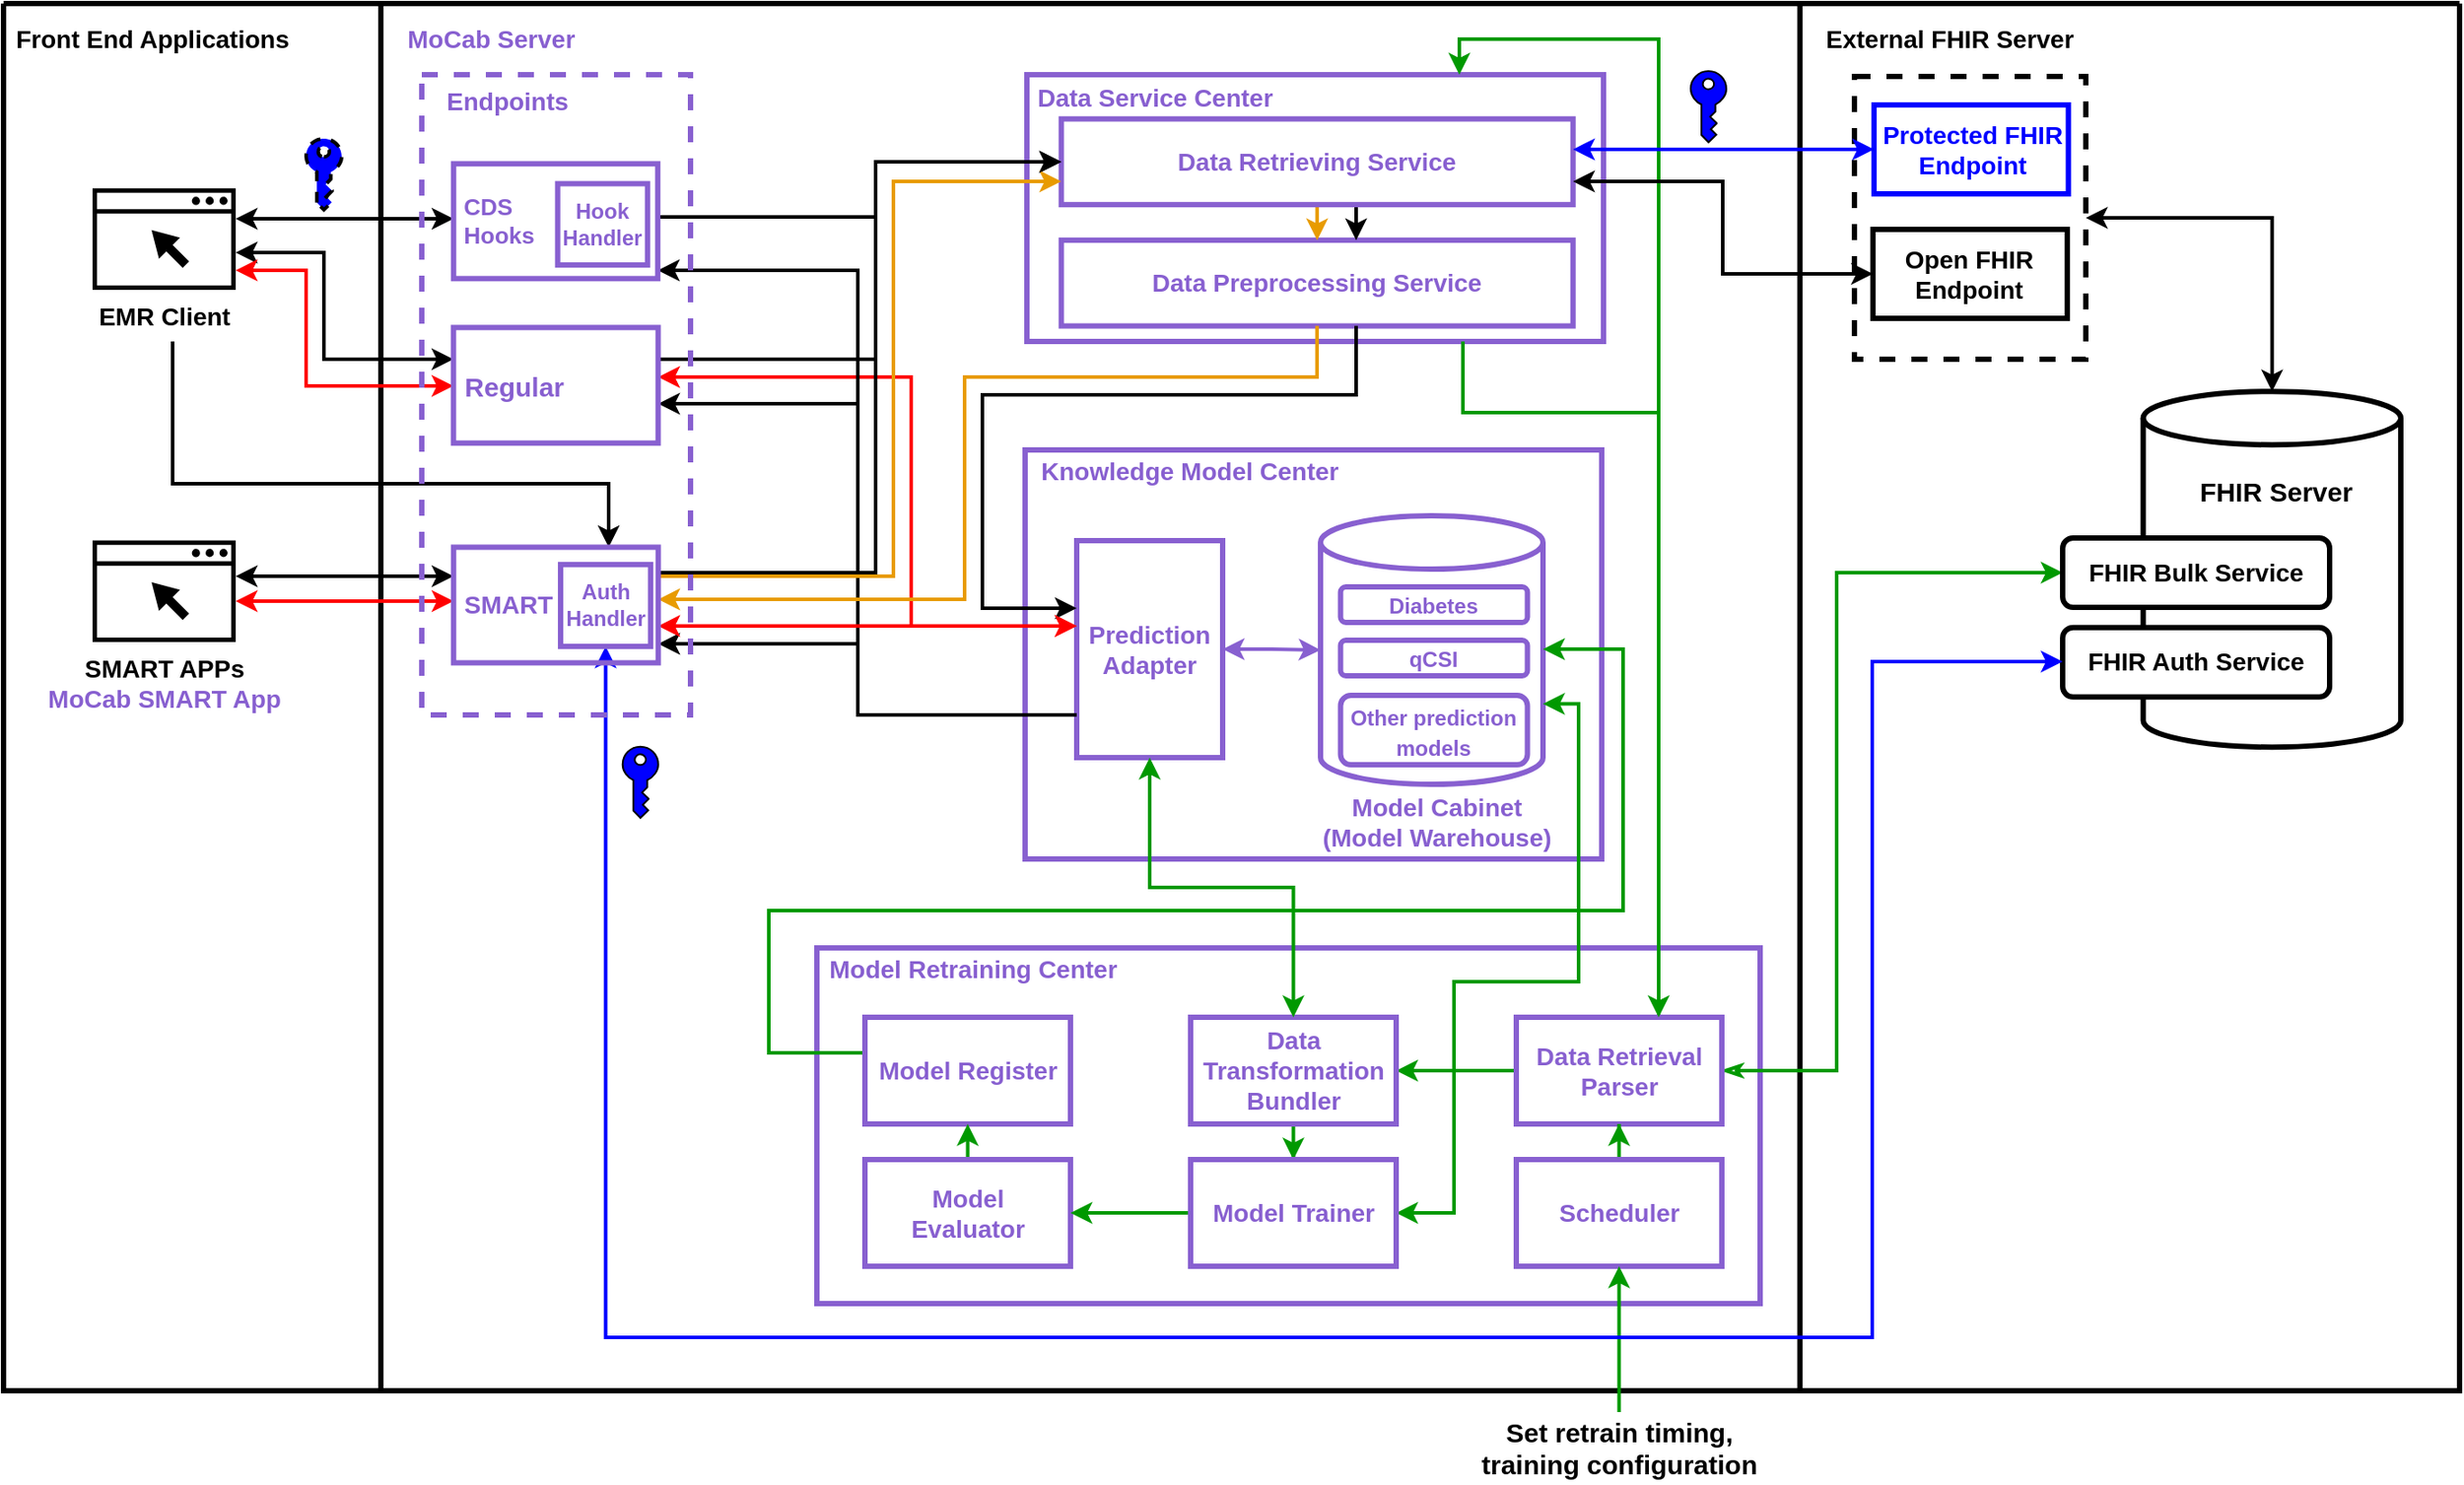 <mxfile version="21.3.8" type="device">
  <diagram id="2f404044-711c-603c-8f00-f6bb4c023d3c" name="Page-1">
    <mxGraphModel dx="2033" dy="1162" grid="1" gridSize="10" guides="1" tooltips="1" connect="1" arrows="1" fold="1" page="1" pageScale="1" pageWidth="1169" pageHeight="827" background="none" math="0" shadow="0">
      <root>
        <mxCell id="0" />
        <mxCell id="1" parent="0" />
        <mxCell id="21" value="z" style="swimlane;shadow=0;strokeColor=#000000;fillColor=#ffffff;fontColor=none;align=right;startSize=0;collapsible=0;noLabel=1;strokeWidth=3;" parent="1" vertex="1">
          <mxGeometry x="-870" y="170" width="1380" height="780" as="geometry" />
        </mxCell>
        <mxCell id="47" value="" style="line;strokeWidth=3;direction=south;html=1;shadow=0;labelBackgroundColor=none;fillColor=none;gradientColor=none;fontSize=12;fontColor=#4277BB;align=right;strokeColor=#000000;" parent="21" vertex="1">
          <mxGeometry x="1004.36" width="10" height="780" as="geometry" />
        </mxCell>
        <mxCell id="43" value="" style="line;strokeWidth=3;direction=south;html=1;shadow=0;labelBackgroundColor=none;fillColor=none;gradientColor=none;fontSize=12;fontColor=#4277BB;align=right;strokeColor=#000000;" parent="21" vertex="1">
          <mxGeometry x="207" width="10" height="780" as="geometry" />
        </mxCell>
        <mxCell id="22" value="&lt;font color=&quot;#000000&quot;&gt;Front End Applications&lt;/font&gt;" style="text;html=1;align=left;verticalAlign=middle;fontColor=#4277BB;shadow=0;dashed=0;strokeColor=none;fillColor=none;labelBackgroundColor=none;fontStyle=1;fontSize=14;spacingLeft=5;" parent="21" vertex="1">
          <mxGeometry y="10" width="180" height="20" as="geometry" />
        </mxCell>
        <mxCell id="48" value="&lt;font color=&quot;#8860d0&quot;&gt;MoCab Server&lt;/font&gt;" style="text;html=1;align=left;verticalAlign=middle;fontColor=#4277BB;shadow=0;dashed=0;strokeColor=none;fillColor=none;labelBackgroundColor=none;fontStyle=1;fontSize=14;spacingLeft=5;" parent="21" vertex="1">
          <mxGeometry x="220" y="10" width="150" height="20" as="geometry" />
        </mxCell>
        <mxCell id="XKVZl34SWuccuq--4w8E-62" value="&lt;font color=&quot;#000000&quot;&gt;External FHIR Server&lt;/font&gt;" style="text;html=1;align=left;verticalAlign=middle;fontColor=#4277BB;shadow=0;dashed=0;strokeColor=none;fillColor=none;labelBackgroundColor=none;fontStyle=1;fontSize=14;spacingLeft=5;" parent="21" vertex="1">
          <mxGeometry x="1017.36" y="10" width="150" height="20" as="geometry" />
        </mxCell>
        <mxCell id="hQCJ3XEMx7iAnxMMSpY4-54" value="&lt;font style=&quot;font-size: 14px;&quot;&gt;&lt;b style=&quot;&quot;&gt;EMR Client&lt;/b&gt;&lt;/font&gt;" style="sketch=0;pointerEvents=1;shadow=0;dashed=0;html=1;strokeColor=none;fillColor=#000000;aspect=fixed;labelPosition=center;verticalLabelPosition=bottom;verticalAlign=top;align=center;outlineConnect=0;shape=mxgraph.vvd.web_browser;" parent="21" vertex="1">
          <mxGeometry x="50" y="103.9" width="80.42" height="57.1" as="geometry" />
        </mxCell>
        <mxCell id="hQCJ3XEMx7iAnxMMSpY4-67" value="&lt;font style=&quot;font-size: 14px;&quot;&gt;&lt;b style=&quot;&quot;&gt;SMART APPs&lt;br&gt;&lt;font color=&quot;#8860d0&quot;&gt;MoCab SMART App&lt;/font&gt;&lt;br&gt;&lt;/b&gt;&lt;/font&gt;" style="sketch=0;pointerEvents=1;shadow=0;dashed=0;html=1;strokeColor=none;fillColor=#000000;aspect=fixed;labelPosition=center;verticalLabelPosition=bottom;verticalAlign=top;align=center;outlineConnect=0;shape=mxgraph.vvd.web_browser;" parent="21" vertex="1">
          <mxGeometry x="50" y="301.9" width="80.42" height="57.1" as="geometry" />
        </mxCell>
        <mxCell id="hQCJ3XEMx7iAnxMMSpY4-80" value="" style="rounded=0;whiteSpace=wrap;html=1;fontColor=#FF9933;strokeColor=#8860D0;strokeWidth=3;fillColor=none;" parent="21" vertex="1">
          <mxGeometry x="574" y="251" width="324" height="230" as="geometry" />
        </mxCell>
        <mxCell id="hQCJ3XEMx7iAnxMMSpY4-83" value="" style="group" parent="21" vertex="1" connectable="0">
          <mxGeometry x="575" y="291" width="320" height="190" as="geometry" />
        </mxCell>
        <mxCell id="hQCJ3XEMx7iAnxMMSpY4-146" style="edgeStyle=orthogonalEdgeStyle;rounded=0;orthogonalLoop=1;jettySize=auto;html=1;entryX=0;entryY=0.5;entryDx=0;entryDy=0;entryPerimeter=0;fontSize=13;fontColor=#000000;startArrow=classic;startFill=1;strokeWidth=2;strokeColor=#8860D0;" parent="hQCJ3XEMx7iAnxMMSpY4-83" source="hQCJ3XEMx7iAnxMMSpY4-119" target="hQCJ3XEMx7iAnxMMSpY4-120" edge="1">
          <mxGeometry relative="1" as="geometry" />
        </mxCell>
        <mxCell id="hQCJ3XEMx7iAnxMMSpY4-119" value="&lt;b&gt;&lt;font color=&quot;#8860d0&quot;&gt;Prediction Adapter&lt;/font&gt;&lt;/b&gt;" style="rounded=0;whiteSpace=wrap;html=1;fontSize=14;fontColor=#FF9933;strokeColor=#8860D0;strokeWidth=3;fillColor=none;" parent="hQCJ3XEMx7iAnxMMSpY4-83" vertex="1">
          <mxGeometry x="28" y="11" width="82" height="122" as="geometry" />
        </mxCell>
        <mxCell id="hQCJ3XEMx7iAnxMMSpY4-132" value="&lt;b&gt;&lt;font style=&quot;font-size: 14px;&quot;&gt;&lt;font color=&quot;#8860d0&quot;&gt;Model Cabinet&lt;br&gt;(Model Warehouse)&lt;/font&gt;&lt;br&gt;&lt;/font&gt;&lt;/b&gt;" style="text;html=1;strokeColor=none;fillColor=none;align=center;verticalAlign=middle;whiteSpace=wrap;rounded=0;fontSize=11;fontColor=#FF6666;" parent="hQCJ3XEMx7iAnxMMSpY4-83" vertex="1">
          <mxGeometry x="158" y="154" width="145" height="30" as="geometry" />
        </mxCell>
        <mxCell id="hQCJ3XEMx7iAnxMMSpY4-136" value="" style="group" parent="hQCJ3XEMx7iAnxMMSpY4-83" vertex="1" connectable="0">
          <mxGeometry x="165" y="-3" width="125" height="151" as="geometry" />
        </mxCell>
        <mxCell id="hQCJ3XEMx7iAnxMMSpY4-120" value="" style="shape=cylinder3;whiteSpace=wrap;html=1;boundedLbl=1;backgroundOutline=1;size=15;fontColor=#FF9933;strokeColor=#8860D0;strokeWidth=3;fillColor=none;" parent="hQCJ3XEMx7iAnxMMSpY4-136" vertex="1">
          <mxGeometry width="125" height="151" as="geometry" />
        </mxCell>
        <mxCell id="hQCJ3XEMx7iAnxMMSpY4-128" value="&lt;b&gt;&lt;font color=&quot;#8860d0&quot; style=&quot;font-size: 12px;&quot;&gt;Diabetes&lt;/font&gt;&lt;/b&gt;" style="rounded=1;whiteSpace=wrap;html=1;fontSize=14;fontColor=#FF9933;strokeColor=#8860D0;strokeWidth=3;fillColor=none;" parent="hQCJ3XEMx7iAnxMMSpY4-136" vertex="1">
          <mxGeometry x="11.25" y="40" width="105" height="20" as="geometry" />
        </mxCell>
        <mxCell id="hQCJ3XEMx7iAnxMMSpY4-129" value="&lt;b&gt;&lt;font color=&quot;#8860d0&quot; style=&quot;font-size: 12px;&quot;&gt;qCSI&lt;/font&gt;&lt;/b&gt;" style="rounded=1;whiteSpace=wrap;html=1;fontSize=14;fontColor=#FF9933;strokeColor=#8860D0;strokeWidth=3;fillColor=none;" parent="hQCJ3XEMx7iAnxMMSpY4-136" vertex="1">
          <mxGeometry x="11.25" y="70" width="105" height="20" as="geometry" />
        </mxCell>
        <mxCell id="hQCJ3XEMx7iAnxMMSpY4-130" value="&lt;font color=&quot;#8860d0&quot; style=&quot;font-size: 12px;&quot;&gt;&lt;b style=&quot;&quot;&gt;Other prediction&lt;br&gt;models&lt;/b&gt;&lt;/font&gt;" style="rounded=1;whiteSpace=wrap;html=1;fontSize=14;fontColor=#FF9933;strokeColor=#8860D0;strokeWidth=3;fillColor=none;" parent="hQCJ3XEMx7iAnxMMSpY4-136" vertex="1">
          <mxGeometry x="11.25" y="101" width="105" height="39" as="geometry" />
        </mxCell>
        <mxCell id="hQCJ3XEMx7iAnxMMSpY4-81" value="&lt;font color=&quot;#8860d0&quot;&gt;Knowledge Model Center&lt;/font&gt;" style="text;html=1;align=left;verticalAlign=middle;fontColor=#4277BB;shadow=0;dashed=0;strokeColor=none;fillColor=none;labelBackgroundColor=none;fontStyle=1;fontSize=14;spacingLeft=5;" parent="21" vertex="1">
          <mxGeometry x="576" y="253" width="185" height="20" as="geometry" />
        </mxCell>
        <mxCell id="hQCJ3XEMx7iAnxMMSpY4-84" value="" style="group;strokeColor=none;fillColor=none;" parent="21" vertex="1" connectable="0">
          <mxGeometry x="574" y="40" width="325" height="150" as="geometry" />
        </mxCell>
        <mxCell id="hQCJ3XEMx7iAnxMMSpY4-76" value="" style="rounded=0;whiteSpace=wrap;html=1;fontColor=#FF9933;strokeColor=#8860D0;strokeWidth=3;fillColor=none;" parent="hQCJ3XEMx7iAnxMMSpY4-84" vertex="1">
          <mxGeometry x="1.012" width="324" height="150" as="geometry" />
        </mxCell>
        <mxCell id="hQCJ3XEMx7iAnxMMSpY4-77" value="&lt;font color=&quot;#8860d0&quot;&gt;Data Service Center&lt;/font&gt;" style="text;html=1;align=left;verticalAlign=middle;fontColor=#4277BB;shadow=0;dashed=0;strokeColor=none;fillColor=none;labelBackgroundColor=none;fontStyle=1;fontSize=14;spacingLeft=5;" parent="hQCJ3XEMx7iAnxMMSpY4-84" vertex="1">
          <mxGeometry y="2.143" width="121.495" height="21.429" as="geometry" />
        </mxCell>
        <mxCell id="hQCJ3XEMx7iAnxMMSpY4-86" value="&lt;b&gt;&lt;font color=&quot;#8860d0&quot;&gt;Data Preprocessing Service&lt;/font&gt;&lt;/b&gt;" style="rounded=0;whiteSpace=wrap;html=1;fontSize=14;fontColor=#FF9933;strokeColor=#8860D0;strokeWidth=3;fillColor=none;" parent="hQCJ3XEMx7iAnxMMSpY4-84" vertex="1">
          <mxGeometry x="20.324" y="93.071" width="287.539" height="48.214" as="geometry" />
        </mxCell>
        <mxCell id="hQCJ3XEMx7iAnxMMSpY4-144" style="edgeStyle=orthogonalEdgeStyle;rounded=0;orthogonalLoop=1;jettySize=auto;html=1;exitX=0.5;exitY=1;exitDx=0;exitDy=0;entryX=0.5;entryY=0;entryDx=0;entryDy=0;fontSize=13;fontColor=#000000;startArrow=none;startFill=0;strokeWidth=2;strokeColor=#E89B00;" parent="hQCJ3XEMx7iAnxMMSpY4-84" source="hQCJ3XEMx7iAnxMMSpY4-118" target="hQCJ3XEMx7iAnxMMSpY4-86" edge="1">
          <mxGeometry relative="1" as="geometry" />
        </mxCell>
        <mxCell id="W-3xFo2ouSSGhJE2ZV1L-51" style="edgeStyle=orthogonalEdgeStyle;rounded=0;orthogonalLoop=1;jettySize=auto;html=1;strokeColor=#000000;strokeWidth=2;" parent="hQCJ3XEMx7iAnxMMSpY4-84" source="hQCJ3XEMx7iAnxMMSpY4-118" target="hQCJ3XEMx7iAnxMMSpY4-86" edge="1">
          <mxGeometry relative="1" as="geometry">
            <Array as="points">
              <mxPoint x="186" y="90" />
              <mxPoint x="186" y="90" />
            </Array>
          </mxGeometry>
        </mxCell>
        <mxCell id="hQCJ3XEMx7iAnxMMSpY4-118" value="&lt;b&gt;&lt;font color=&quot;#8860d0&quot;&gt;Data Retrieving Service&lt;/font&gt;&lt;/b&gt;" style="rounded=0;whiteSpace=wrap;html=1;fontSize=14;fontColor=#FF9933;strokeColor=#8860D0;strokeWidth=3;fillColor=none;" parent="hQCJ3XEMx7iAnxMMSpY4-84" vertex="1">
          <mxGeometry x="20.324" y="24.857" width="287.539" height="48.214" as="geometry" />
        </mxCell>
        <mxCell id="zr4wXBdVAj4lqgL986UL-62" value="" style="rounded=0;whiteSpace=wrap;html=1;fontColor=#FF9933;strokeColor=#8860D0;strokeWidth=3;fillColor=none;" parent="21" vertex="1">
          <mxGeometry x="457" y="531" width="530" height="200" as="geometry" />
        </mxCell>
        <mxCell id="zr4wXBdVAj4lqgL986UL-63" value="&lt;font color=&quot;#8860d0&quot;&gt;Model Retraining Center&lt;/font&gt;" style="text;html=1;align=left;verticalAlign=middle;fontColor=#4277BB;shadow=0;dashed=0;strokeColor=none;fillColor=none;labelBackgroundColor=none;fontStyle=1;fontSize=14;spacingLeft=5;" parent="21" vertex="1">
          <mxGeometry x="457" y="533" width="185" height="20" as="geometry" />
        </mxCell>
        <mxCell id="fV0WlTHLcjonHDC1Q3u_-116" style="edgeStyle=orthogonalEdgeStyle;rounded=0;orthogonalLoop=1;jettySize=auto;html=1;fontSize=14;fontColor=#828B78;strokeWidth=2;strokeColor=#009900;" parent="21" source="fV0WlTHLcjonHDC1Q3u_-103" target="hQCJ3XEMx7iAnxMMSpY4-120" edge="1">
          <mxGeometry relative="1" as="geometry">
            <Array as="points">
              <mxPoint x="430" y="590" />
              <mxPoint x="430" y="510" />
              <mxPoint x="910" y="510" />
              <mxPoint x="910" y="363" />
            </Array>
          </mxGeometry>
        </mxCell>
        <mxCell id="fV0WlTHLcjonHDC1Q3u_-103" value="&lt;font color=&quot;#8860d0&quot; size=&quot;1&quot; style=&quot;&quot;&gt;&lt;b style=&quot;font-size: 14px;&quot;&gt;Model Register&lt;/b&gt;&lt;/font&gt;" style="rounded=0;whiteSpace=wrap;html=1;fontColor=#FF9933;strokeColor=#8860D0;strokeWidth=3;fillColor=none;" parent="21" vertex="1">
          <mxGeometry x="484" y="570" width="115.5" height="60" as="geometry" />
        </mxCell>
        <mxCell id="fV0WlTHLcjonHDC1Q3u_-118" style="edgeStyle=orthogonalEdgeStyle;rounded=0;orthogonalLoop=1;jettySize=auto;html=1;entryX=0.5;entryY=1;entryDx=0;entryDy=0;strokeWidth=2;fontSize=14;fontColor=#828B78;strokeColor=#009900;" parent="21" source="fV0WlTHLcjonHDC1Q3u_-106" target="fV0WlTHLcjonHDC1Q3u_-103" edge="1">
          <mxGeometry relative="1" as="geometry" />
        </mxCell>
        <mxCell id="fV0WlTHLcjonHDC1Q3u_-106" value="&lt;font color=&quot;#8860d0&quot; style=&quot;font-size: 14px;&quot;&gt;&lt;b style=&quot;&quot;&gt;Model&lt;br&gt;Evaluator&lt;/b&gt;&lt;/font&gt;" style="rounded=0;whiteSpace=wrap;html=1;fontColor=#FF9933;strokeColor=#8860D0;strokeWidth=3;fillColor=none;" parent="21" vertex="1">
          <mxGeometry x="484" y="650" width="115.5" height="60" as="geometry" />
        </mxCell>
        <mxCell id="LXXd0IAt2zDEmI8S4VGx-78" style="edgeStyle=orthogonalEdgeStyle;rounded=0;orthogonalLoop=1;jettySize=auto;html=1;entryX=0;entryY=0.5;entryDx=0;entryDy=0;fontSize=15;fontColor=#5680E9;startArrow=classicThin;startFill=0;strokeColor=#009900;strokeWidth=2;" parent="21" source="fV0WlTHLcjonHDC1Q3u_-112" target="LXXd0IAt2zDEmI8S4VGx-74" edge="1">
          <mxGeometry relative="1" as="geometry">
            <Array as="points">
              <mxPoint x="1030" y="600" />
              <mxPoint x="1030" y="320" />
            </Array>
          </mxGeometry>
        </mxCell>
        <mxCell id="boG0osdHmCgSMwE2R7i3-56" style="edgeStyle=orthogonalEdgeStyle;rounded=0;orthogonalLoop=1;jettySize=auto;html=1;entryX=0.75;entryY=0;entryDx=0;entryDy=0;strokeWidth=2;strokeColor=#009900;" parent="21" source="fV0WlTHLcjonHDC1Q3u_-112" target="hQCJ3XEMx7iAnxMMSpY4-76" edge="1">
          <mxGeometry relative="1" as="geometry">
            <Array as="points">
              <mxPoint x="930" y="20" />
              <mxPoint x="818" y="20" />
            </Array>
          </mxGeometry>
        </mxCell>
        <mxCell id="avvE24VgXAOQL3Vedgw2-48" style="edgeStyle=orthogonalEdgeStyle;rounded=0;orthogonalLoop=1;jettySize=auto;html=1;entryX=1;entryY=0.5;entryDx=0;entryDy=0;strokeColor=#009900;strokeWidth=2;" parent="21" source="fV0WlTHLcjonHDC1Q3u_-112" target="fV0WlTHLcjonHDC1Q3u_-113" edge="1">
          <mxGeometry relative="1" as="geometry" />
        </mxCell>
        <mxCell id="fV0WlTHLcjonHDC1Q3u_-112" value="&lt;font size=&quot;1&quot; color=&quot;#8860d0&quot;&gt;&lt;b style=&quot;font-size: 14px;&quot;&gt;Data Retrieval Parser&lt;/b&gt;&lt;/font&gt;" style="rounded=0;whiteSpace=wrap;html=1;fontColor=#FF9933;strokeColor=#8860D0;strokeWidth=3;fillColor=none;" parent="21" vertex="1">
          <mxGeometry x="850" y="570" width="115.5" height="60" as="geometry" />
        </mxCell>
        <mxCell id="fV0WlTHLcjonHDC1Q3u_-120" style="edgeStyle=orthogonalEdgeStyle;rounded=0;orthogonalLoop=1;jettySize=auto;html=1;strokeWidth=2;fontSize=14;fontColor=#828B78;strokeColor=#009900;" parent="21" source="fV0WlTHLcjonHDC1Q3u_-113" target="fV0WlTHLcjonHDC1Q3u_-114" edge="1">
          <mxGeometry relative="1" as="geometry" />
        </mxCell>
        <mxCell id="fV0WlTHLcjonHDC1Q3u_-113" value="&lt;font color=&quot;#8860d0&quot;&gt;&lt;span style=&quot;font-size: 14px;&quot;&gt;&lt;b&gt;Data Transformation Bundler&lt;/b&gt;&lt;/span&gt;&lt;/font&gt;" style="rounded=0;whiteSpace=wrap;html=1;fontColor=#FF9933;strokeColor=#8860D0;strokeWidth=3;fillColor=none;" parent="21" vertex="1">
          <mxGeometry x="667" y="570" width="115.5" height="60" as="geometry" />
        </mxCell>
        <mxCell id="fV0WlTHLcjonHDC1Q3u_-119" style="edgeStyle=orthogonalEdgeStyle;rounded=0;orthogonalLoop=1;jettySize=auto;html=1;strokeWidth=2;fontSize=14;fontColor=#828B78;strokeColor=#009900;" parent="21" source="fV0WlTHLcjonHDC1Q3u_-114" target="fV0WlTHLcjonHDC1Q3u_-106" edge="1">
          <mxGeometry relative="1" as="geometry" />
        </mxCell>
        <mxCell id="boG0osdHmCgSMwE2R7i3-61" style="edgeStyle=orthogonalEdgeStyle;rounded=0;orthogonalLoop=1;jettySize=auto;html=1;exitX=1;exitY=0.5;exitDx=0;exitDy=0;entryX=1;entryY=0;entryDx=0;entryDy=105.75;entryPerimeter=0;strokeWidth=2;strokeColor=#009900;startArrow=classic;startFill=1;" parent="21" source="fV0WlTHLcjonHDC1Q3u_-114" target="hQCJ3XEMx7iAnxMMSpY4-120" edge="1">
          <mxGeometry relative="1" as="geometry">
            <Array as="points">
              <mxPoint x="815" y="680" />
              <mxPoint x="815" y="550" />
              <mxPoint x="885" y="550" />
              <mxPoint x="885" y="394" />
            </Array>
          </mxGeometry>
        </mxCell>
        <mxCell id="fV0WlTHLcjonHDC1Q3u_-114" value="&lt;font color=&quot;#8860d0&quot; size=&quot;1&quot; style=&quot;&quot;&gt;&lt;b style=&quot;font-size: 14px;&quot;&gt;Model Trainer&lt;/b&gt;&lt;/font&gt;" style="rounded=0;whiteSpace=wrap;html=1;fontColor=#FF9933;strokeColor=#8860D0;strokeWidth=3;fillColor=none;" parent="21" vertex="1">
          <mxGeometry x="667" y="650" width="115.5" height="60" as="geometry" />
        </mxCell>
        <mxCell id="fV0WlTHLcjonHDC1Q3u_-121" style="edgeStyle=orthogonalEdgeStyle;rounded=0;orthogonalLoop=1;jettySize=auto;html=1;strokeWidth=2;fontSize=14;fontColor=#828B78;strokeColor=#009900;" parent="21" source="fV0WlTHLcjonHDC1Q3u_-115" target="fV0WlTHLcjonHDC1Q3u_-112" edge="1">
          <mxGeometry relative="1" as="geometry" />
        </mxCell>
        <mxCell id="fV0WlTHLcjonHDC1Q3u_-115" value="&lt;font color=&quot;#8860d0&quot; size=&quot;1&quot; style=&quot;&quot;&gt;&lt;b style=&quot;font-size: 14px;&quot;&gt;Scheduler&lt;/b&gt;&lt;/font&gt;" style="rounded=0;whiteSpace=wrap;html=1;fontColor=#FF9933;strokeColor=#8860D0;strokeWidth=3;fillColor=none;" parent="21" vertex="1">
          <mxGeometry x="850" y="650" width="115.5" height="60" as="geometry" />
        </mxCell>
        <mxCell id="LXXd0IAt2zDEmI8S4VGx-56" value="" style="sketch=0;pointerEvents=1;shadow=0;dashed=0;html=1;strokeColor=default;labelPosition=center;verticalLabelPosition=bottom;verticalAlign=top;outlineConnect=0;align=center;shape=mxgraph.office.security.key_permissions;fillColor=#0000FF;fontSize=12;fontColor=#E89B00;" parent="21" vertex="1">
          <mxGeometry x="948" y="38" width="20" height="40" as="geometry" />
        </mxCell>
        <mxCell id="LXXd0IAt2zDEmI8S4VGx-73" value="" style="group" parent="21" vertex="1" connectable="0">
          <mxGeometry x="1040.001" y="220.11" width="220" height="203.786" as="geometry" />
        </mxCell>
        <mxCell id="W-3xFo2ouSSGhJE2ZV1L-71" value="" style="group" parent="LXXd0IAt2zDEmI8S4VGx-73" vertex="1" connectable="0">
          <mxGeometry x="117" y="-2" width="190" height="200" as="geometry" />
        </mxCell>
        <mxCell id="hQCJ3XEMx7iAnxMMSpY4-78" value="" style="shape=cylinder3;whiteSpace=wrap;html=1;boundedLbl=1;backgroundOutline=1;size=15;fontColor=#FF9933;strokeColor=default;strokeWidth=3;fillColor=none;" parent="W-3xFo2ouSSGhJE2ZV1L-71" vertex="1">
          <mxGeometry x="45.25" width="144.75" height="200" as="geometry" />
        </mxCell>
        <mxCell id="LXXd0IAt2zDEmI8S4VGx-74" value="&lt;b style=&quot;&quot;&gt;&lt;font color=&quot;#000000&quot;&gt;FHIR Bulk Service&lt;/font&gt;&lt;/b&gt;" style="rounded=1;whiteSpace=wrap;html=1;fontSize=14;fontColor=#E89B00;strokeColor=#000000;fillColor=#FFFFFF;strokeWidth=3;" parent="W-3xFo2ouSSGhJE2ZV1L-71" vertex="1">
          <mxGeometry y="82.39" width="150" height="39" as="geometry" />
        </mxCell>
        <mxCell id="LXXd0IAt2zDEmI8S4VGx-75" value="&lt;font color=&quot;#000000&quot; size=&quot;1&quot;&gt;&lt;b style=&quot;font-size: 15px;&quot;&gt;FHIR Server&lt;/b&gt;&lt;/font&gt;" style="text;html=1;strokeColor=none;fillColor=none;align=center;verticalAlign=middle;whiteSpace=wrap;rounded=0;fontSize=14;fontColor=#E89B00;" parent="W-3xFo2ouSSGhJE2ZV1L-71" vertex="1">
          <mxGeometry x="70" y="40" width="100" height="31.79" as="geometry" />
        </mxCell>
        <mxCell id="LXXd0IAt2zDEmI8S4VGx-76" value="&lt;b&gt;&lt;font color=&quot;#000000&quot;&gt;FHIR Auth Service&lt;/font&gt;&lt;/b&gt;" style="rounded=1;whiteSpace=wrap;html=1;fontSize=14;fontColor=#E89B00;strokeColor=default;fillColor=#FFFFFF;strokeWidth=3;" parent="W-3xFo2ouSSGhJE2ZV1L-71" vertex="1">
          <mxGeometry y="132.79" width="150" height="39" as="geometry" />
        </mxCell>
        <mxCell id="W-3xFo2ouSSGhJE2ZV1L-52" style="edgeStyle=orthogonalEdgeStyle;rounded=0;orthogonalLoop=1;jettySize=auto;html=1;strokeColor=#000000;strokeWidth=2;" parent="21" source="hQCJ3XEMx7iAnxMMSpY4-86" edge="1">
          <mxGeometry relative="1" as="geometry">
            <Array as="points">
              <mxPoint x="760" y="220" />
              <mxPoint x="550" y="220" />
              <mxPoint x="550" y="340" />
            </Array>
            <mxPoint x="603" y="340" as="targetPoint" />
          </mxGeometry>
        </mxCell>
        <mxCell id="W-3xFo2ouSSGhJE2ZV1L-92" style="edgeStyle=orthogonalEdgeStyle;rounded=0;orthogonalLoop=1;jettySize=auto;html=1;exitX=1;exitY=0.5;exitDx=0;exitDy=0;strokeColor=#000000;strokeWidth=2;fontColor=#8860D0;startArrow=classic;startFill=1;endArrow=classic;endFill=1;" parent="21" source="W-3xFo2ouSSGhJE2ZV1L-83" target="hQCJ3XEMx7iAnxMMSpY4-78" edge="1">
          <mxGeometry relative="1" as="geometry" />
        </mxCell>
        <mxCell id="W-3xFo2ouSSGhJE2ZV1L-83" value="" style="rounded=0;whiteSpace=wrap;html=1;fillColor=none;strokeWidth=3;strokeColor=#000000;dashed=1;" parent="21" vertex="1">
          <mxGeometry x="1040" y="41" width="130" height="159" as="geometry" />
        </mxCell>
        <mxCell id="W-3xFo2ouSSGhJE2ZV1L-87" value="&lt;div style=&quot;&quot;&gt;&lt;b style=&quot;background-color: initial; font-size: 14px;&quot;&gt;Open FHIR&lt;/b&gt;&lt;/div&gt;&lt;font size=&quot;1&quot;&gt;&lt;div style=&quot;&quot;&gt;&lt;b style=&quot;background-color: initial; font-size: 14px;&quot;&gt;Endpoint&lt;/b&gt;&lt;/div&gt;&lt;/font&gt;" style="rounded=0;whiteSpace=wrap;html=1;fillColor=default;strokeWidth=3;strokeColor=#000000;align=center;" parent="21" vertex="1">
          <mxGeometry x="1050.39" y="127" width="109.22" height="50" as="geometry" />
        </mxCell>
        <mxCell id="W-3xFo2ouSSGhJE2ZV1L-88" value="&lt;div style=&quot;text-align: center;&quot;&gt;&lt;b style=&quot;background-color: initial; font-size: 14px;&quot;&gt;&lt;font color=&quot;#0000ff&quot;&gt;Protected FHIR Endpoint&lt;/font&gt;&lt;/b&gt;&lt;/div&gt;" style="rounded=0;whiteSpace=wrap;html=1;fillColor=default;strokeWidth=3;strokeColor=#0000FF;align=left;" parent="21" vertex="1">
          <mxGeometry x="1051" y="57" width="109.22" height="50" as="geometry" />
        </mxCell>
        <mxCell id="HMDqZmz3uBP7oXw96FqN-48" style="edgeStyle=orthogonalEdgeStyle;orthogonalLoop=1;jettySize=auto;html=1;entryX=0;entryY=0.5;entryDx=0;entryDy=0;strokeColor=#0000FF;startArrow=classic;startFill=1;strokeWidth=2;rounded=0;" parent="21" source="hQCJ3XEMx7iAnxMMSpY4-118" target="W-3xFo2ouSSGhJE2ZV1L-88" edge="1">
          <mxGeometry relative="1" as="geometry">
            <Array as="points">
              <mxPoint x="930" y="82" />
              <mxPoint x="930" y="82" />
            </Array>
          </mxGeometry>
        </mxCell>
        <mxCell id="HMDqZmz3uBP7oXw96FqN-49" style="edgeStyle=orthogonalEdgeStyle;rounded=0;orthogonalLoop=1;jettySize=auto;html=1;entryX=0;entryY=0.5;entryDx=0;entryDy=0;strokeWidth=2;strokeColor=#000000;startArrow=classic;startFill=1;" parent="21" source="hQCJ3XEMx7iAnxMMSpY4-118" target="W-3xFo2ouSSGhJE2ZV1L-87" edge="1">
          <mxGeometry relative="1" as="geometry">
            <Array as="points">
              <mxPoint x="966" y="100" />
              <mxPoint x="966" y="152" />
            </Array>
          </mxGeometry>
        </mxCell>
        <mxCell id="HMDqZmz3uBP7oXw96FqN-52" value="" style="pointerEvents=1;shadow=0;dashed=1;html=1;strokeColor=default;labelPosition=center;verticalLabelPosition=bottom;verticalAlign=top;outlineConnect=0;align=center;shape=mxgraph.office.security.key_permissions;fillColor=#0000FF;fontSize=12;fontColor=#E89B00;gradientColor=none;fillStyle=auto;strokeWidth=2;perimeterSpacing=0;" parent="21" vertex="1">
          <mxGeometry x="170" y="76" width="20" height="40" as="geometry" />
        </mxCell>
        <mxCell id="W-3xFo2ouSSGhJE2ZV1L-120" style="edgeStyle=orthogonalEdgeStyle;rounded=0;orthogonalLoop=1;jettySize=auto;html=1;strokeColor=#FF0000;strokeWidth=2;fontColor=#8860D0;startArrow=classic;startFill=1;endArrow=classic;endFill=1;" parent="21" edge="1">
          <mxGeometry relative="1" as="geometry">
            <mxPoint x="130.42" y="336.0" as="sourcePoint" />
            <mxPoint x="252.851" y="336.0" as="targetPoint" />
            <Array as="points">
              <mxPoint x="190" y="336" />
              <mxPoint x="190" y="336" />
            </Array>
          </mxGeometry>
        </mxCell>
        <mxCell id="boG0osdHmCgSMwE2R7i3-59" style="edgeStyle=orthogonalEdgeStyle;rounded=0;orthogonalLoop=1;jettySize=auto;html=1;strokeWidth=2;strokeColor=#009900;" parent="21" source="hQCJ3XEMx7iAnxMMSpY4-76" target="fV0WlTHLcjonHDC1Q3u_-112" edge="1">
          <mxGeometry relative="1" as="geometry">
            <Array as="points">
              <mxPoint x="820" y="230" />
              <mxPoint x="930" y="230" />
            </Array>
          </mxGeometry>
        </mxCell>
        <mxCell id="boG0osdHmCgSMwE2R7i3-60" style="edgeStyle=orthogonalEdgeStyle;rounded=0;orthogonalLoop=1;jettySize=auto;html=1;strokeColor=#009900;strokeWidth=2;startArrow=classic;startFill=1;" parent="21" source="hQCJ3XEMx7iAnxMMSpY4-119" target="fV0WlTHLcjonHDC1Q3u_-113" edge="1">
          <mxGeometry relative="1" as="geometry" />
        </mxCell>
        <mxCell id="fV0WlTHLcjonHDC1Q3u_-124" value="" style="endArrow=classic;html=1;rounded=0;strokeWidth=2;fontSize=14;fontColor=#828B78;entryX=0.5;entryY=1;entryDx=0;entryDy=0;exitX=0.5;exitY=0;exitDx=0;exitDy=0;strokeColor=#009900;" parent="1" source="fV0WlTHLcjonHDC1Q3u_-125" target="fV0WlTHLcjonHDC1Q3u_-115" edge="1">
          <mxGeometry width="50" height="50" relative="1" as="geometry">
            <mxPoint x="38" y="1051" as="sourcePoint" />
            <mxPoint x="70" y="1021" as="targetPoint" />
          </mxGeometry>
        </mxCell>
        <mxCell id="fV0WlTHLcjonHDC1Q3u_-125" value="&lt;font color=&quot;#000000&quot; style=&quot;font-size: 15px;&quot;&gt;&lt;b style=&quot;&quot;&gt;Set retrain timing, training configuration&lt;/b&gt;&lt;/font&gt;" style="text;html=1;strokeColor=none;fillColor=none;align=center;verticalAlign=middle;whiteSpace=wrap;rounded=0;strokeWidth=3;fontSize=14;fontColor=#828B78;" parent="1" vertex="1">
          <mxGeometry x="-47.25" y="962" width="170" height="40" as="geometry" />
        </mxCell>
        <mxCell id="W-3xFo2ouSSGhJE2ZV1L-59" style="edgeStyle=orthogonalEdgeStyle;rounded=0;orthogonalLoop=1;jettySize=auto;html=1;strokeColor=#0000FF;strokeWidth=2;fontColor=#8860D0;startArrow=classic;startFill=1;" parent="1" source="W-3xFo2ouSSGhJE2ZV1L-57" target="LXXd0IAt2zDEmI8S4VGx-76" edge="1">
          <mxGeometry relative="1" as="geometry">
            <mxPoint x="-525" y="550" as="sourcePoint" />
            <Array as="points">
              <mxPoint x="-532" y="920" />
              <mxPoint x="180" y="920" />
              <mxPoint x="180" y="540" />
            </Array>
          </mxGeometry>
        </mxCell>
        <mxCell id="W-3xFo2ouSSGhJE2ZV1L-102" style="edgeStyle=orthogonalEdgeStyle;rounded=0;orthogonalLoop=1;jettySize=auto;html=1;strokeColor=#000000;strokeWidth=2;fontColor=#00994D;startArrow=none;startFill=0;endArrow=classic;endFill=1;" parent="1" target="LXXd0IAt2zDEmI8S4VGx-61" edge="1">
          <mxGeometry relative="1" as="geometry">
            <Array as="points">
              <mxPoint x="-390" y="570" />
              <mxPoint x="-390" y="395" />
            </Array>
            <mxPoint x="-267" y="570" as="sourcePoint" />
          </mxGeometry>
        </mxCell>
        <mxCell id="W-3xFo2ouSSGhJE2ZV1L-105" style="edgeStyle=orthogonalEdgeStyle;rounded=0;orthogonalLoop=1;jettySize=auto;html=1;strokeColor=#000000;strokeWidth=2;fontColor=#8860D0;startArrow=classic;startFill=1;endArrow=classic;endFill=1;" parent="1" edge="1">
          <mxGeometry relative="1" as="geometry">
            <Array as="points">
              <mxPoint x="-690" y="291" />
              <mxPoint x="-690" y="291" />
            </Array>
            <mxPoint x="-739.58" y="291.0" as="sourcePoint" />
            <mxPoint x="-617.149" y="291.0" as="targetPoint" />
          </mxGeometry>
        </mxCell>
        <mxCell id="W-3xFo2ouSSGhJE2ZV1L-106" style="edgeStyle=orthogonalEdgeStyle;rounded=0;orthogonalLoop=1;jettySize=auto;html=1;strokeColor=#000000;strokeWidth=2;fontColor=#8860D0;startArrow=classic;startFill=1;endArrow=classic;endFill=1;" parent="1" source="hQCJ3XEMx7iAnxMMSpY4-54" target="LXXd0IAt2zDEmI8S4VGx-61" edge="1">
          <mxGeometry relative="1" as="geometry">
            <Array as="points">
              <mxPoint x="-690" y="310" />
              <mxPoint x="-690" y="370" />
            </Array>
            <mxPoint x="-625" y="390" as="targetPoint" />
          </mxGeometry>
        </mxCell>
        <mxCell id="W-3xFo2ouSSGhJE2ZV1L-107" style="edgeStyle=orthogonalEdgeStyle;rounded=0;orthogonalLoop=1;jettySize=auto;html=1;strokeColor=#000000;strokeWidth=2;fontColor=#8860D0;startArrow=none;startFill=0;endArrow=classic;endFill=1;" parent="1" target="zr4wXBdVAj4lqgL986UL-52" edge="1">
          <mxGeometry relative="1" as="geometry">
            <mxPoint x="-775" y="360" as="sourcePoint" />
            <Array as="points">
              <mxPoint x="-775" y="440" />
              <mxPoint x="-530" y="440" />
            </Array>
          </mxGeometry>
        </mxCell>
        <mxCell id="W-3xFo2ouSSGhJE2ZV1L-109" style="edgeStyle=orthogonalEdgeStyle;rounded=0;orthogonalLoop=1;jettySize=auto;html=1;strokeColor=#FF0000;strokeWidth=2;fontColor=#8860D0;startArrow=classic;startFill=1;endArrow=classic;endFill=1;" parent="1" source="LXXd0IAt2zDEmI8S4VGx-61" target="hQCJ3XEMx7iAnxMMSpY4-119" edge="1">
          <mxGeometry relative="1" as="geometry">
            <Array as="points">
              <mxPoint x="-360" y="380" />
              <mxPoint x="-360" y="520" />
            </Array>
            <mxPoint x="-510" y="390" as="sourcePoint" />
          </mxGeometry>
        </mxCell>
        <mxCell id="W-3xFo2ouSSGhJE2ZV1L-114" style="edgeStyle=orthogonalEdgeStyle;rounded=0;orthogonalLoop=1;jettySize=auto;html=1;strokeColor=#000000;strokeWidth=2;fontColor=#00994D;startArrow=none;startFill=0;endArrow=classic;endFill=1;" parent="1" target="LXXd0IAt2zDEmI8S4VGx-48" edge="1">
          <mxGeometry relative="1" as="geometry">
            <mxPoint x="-270" y="570" as="sourcePoint" />
            <mxPoint x="-509.893" y="430.059" as="targetPoint" />
            <Array as="points">
              <mxPoint x="-390" y="570" />
              <mxPoint x="-390" y="320" />
            </Array>
          </mxGeometry>
        </mxCell>
        <mxCell id="W-3xFo2ouSSGhJE2ZV1L-119" style="edgeStyle=orthogonalEdgeStyle;rounded=0;orthogonalLoop=1;jettySize=auto;html=1;strokeColor=#000000;strokeWidth=2;fontColor=#00994D;startArrow=none;startFill=0;endArrow=classic;endFill=1;" parent="1" target="zr4wXBdVAj4lqgL986UL-52" edge="1">
          <mxGeometry relative="1" as="geometry">
            <mxPoint x="-267" y="570" as="sourcePoint" />
            <mxPoint x="-508.902" y="350" as="targetPoint" />
            <Array as="points">
              <mxPoint x="-390" y="570" />
              <mxPoint x="-390" y="530" />
            </Array>
          </mxGeometry>
        </mxCell>
        <mxCell id="W-3xFo2ouSSGhJE2ZV1L-122" style="edgeStyle=orthogonalEdgeStyle;rounded=0;orthogonalLoop=1;jettySize=auto;html=1;strokeColor=#FF0000;strokeWidth=2;fontColor=#8860D0;startArrow=classic;startFill=1;endArrow=classic;endFill=1;" parent="1" source="hQCJ3XEMx7iAnxMMSpY4-54" target="LXXd0IAt2zDEmI8S4VGx-61" edge="1">
          <mxGeometry relative="1" as="geometry">
            <Array as="points">
              <mxPoint x="-700" y="320" />
              <mxPoint x="-700" y="385" />
            </Array>
          </mxGeometry>
        </mxCell>
        <mxCell id="HMDqZmz3uBP7oXw96FqN-50" style="edgeStyle=orthogonalEdgeStyle;rounded=0;orthogonalLoop=1;jettySize=auto;html=1;entryX=0;entryY=0.5;entryDx=0;entryDy=0;strokeColor=#000000;strokeWidth=2;startArrow=none;startFill=0;" parent="1" source="LXXd0IAt2zDEmI8S4VGx-48" target="hQCJ3XEMx7iAnxMMSpY4-118" edge="1">
          <mxGeometry relative="1" as="geometry">
            <Array as="points">
              <mxPoint x="-380" y="290" />
              <mxPoint x="-380" y="259" />
            </Array>
          </mxGeometry>
        </mxCell>
        <mxCell id="HMDqZmz3uBP7oXw96FqN-51" style="edgeStyle=orthogonalEdgeStyle;rounded=0;orthogonalLoop=1;jettySize=auto;html=1;strokeColor=#000000;strokeWidth=2;startArrow=none;startFill=0;" parent="1" source="LXXd0IAt2zDEmI8S4VGx-61" target="hQCJ3XEMx7iAnxMMSpY4-118" edge="1">
          <mxGeometry relative="1" as="geometry">
            <Array as="points">
              <mxPoint x="-380" y="370" />
              <mxPoint x="-380" y="259" />
            </Array>
          </mxGeometry>
        </mxCell>
        <mxCell id="hQCJ3XEMx7iAnxMMSpY4-145" style="edgeStyle=orthogonalEdgeStyle;rounded=0;orthogonalLoop=1;jettySize=auto;html=1;fontSize=13;fontColor=#000000;startArrow=none;startFill=0;strokeWidth=2;strokeColor=#E89B00;" parent="1" source="hQCJ3XEMx7iAnxMMSpY4-86" target="zr4wXBdVAj4lqgL986UL-52" edge="1">
          <mxGeometry relative="1" as="geometry">
            <Array as="points">
              <mxPoint x="-132" y="380" />
              <mxPoint x="-330" y="380" />
              <mxPoint x="-330" y="505" />
            </Array>
            <mxPoint x="-500" y="530" as="targetPoint" />
          </mxGeometry>
        </mxCell>
        <mxCell id="W-3xFo2ouSSGhJE2ZV1L-118" style="edgeStyle=orthogonalEdgeStyle;rounded=0;orthogonalLoop=1;jettySize=auto;html=1;strokeColor=#FF0000;strokeWidth=2;fontColor=#8860D0;startArrow=classic;startFill=1;endArrow=classic;endFill=1;" parent="1" source="zr4wXBdVAj4lqgL986UL-52" target="hQCJ3XEMx7iAnxMMSpY4-119" edge="1">
          <mxGeometry relative="1" as="geometry">
            <mxPoint x="-510" y="545.161" as="sourcePoint" />
            <mxPoint x="-266.89" y="524.467" as="targetPoint" />
            <Array as="points">
              <mxPoint x="-410" y="520" />
              <mxPoint x="-410" y="520" />
            </Array>
          </mxGeometry>
        </mxCell>
        <mxCell id="HMDqZmz3uBP7oXw96FqN-57" style="edgeStyle=orthogonalEdgeStyle;rounded=0;orthogonalLoop=1;jettySize=auto;html=1;strokeColor=#E89B00;strokeWidth=2;fontColor=#000000;startArrow=none;startFill=0;" parent="1" source="zr4wXBdVAj4lqgL986UL-52" target="hQCJ3XEMx7iAnxMMSpY4-118" edge="1">
          <mxGeometry relative="1" as="geometry">
            <Array as="points">
              <mxPoint x="-370" y="492" />
              <mxPoint x="-370" y="270" />
            </Array>
          </mxGeometry>
        </mxCell>
        <mxCell id="HMDqZmz3uBP7oXw96FqN-54" style="edgeStyle=orthogonalEdgeStyle;rounded=0;orthogonalLoop=1;jettySize=auto;html=1;strokeColor=#000000;strokeWidth=2;startArrow=none;startFill=0;" parent="1" source="zr4wXBdVAj4lqgL986UL-52" target="hQCJ3XEMx7iAnxMMSpY4-118" edge="1">
          <mxGeometry relative="1" as="geometry">
            <Array as="points">
              <mxPoint x="-380" y="490" />
              <mxPoint x="-380" y="259" />
            </Array>
          </mxGeometry>
        </mxCell>
        <mxCell id="W-3xFo2ouSSGhJE2ZV1L-108" style="edgeStyle=orthogonalEdgeStyle;rounded=0;orthogonalLoop=1;jettySize=auto;html=1;strokeColor=#000000;strokeWidth=2;fontColor=#8860D0;startArrow=classic;startFill=1;endArrow=classic;endFill=1;" parent="1" edge="1">
          <mxGeometry relative="1" as="geometry">
            <mxPoint x="-739.58" y="492" as="sourcePoint" />
            <mxPoint x="-617.149" y="492" as="targetPoint" />
            <Array as="points">
              <mxPoint x="-720" y="492" />
              <mxPoint x="-720" y="492" />
            </Array>
          </mxGeometry>
        </mxCell>
        <mxCell id="LXXd0IAt2zDEmI8S4VGx-54" value="" style="sketch=0;pointerEvents=1;shadow=0;dashed=0;html=1;strokeColor=default;labelPosition=center;verticalLabelPosition=bottom;verticalAlign=top;outlineConnect=0;align=center;shape=mxgraph.office.security.key_permissions;fillColor=#0000FF;fontSize=12;fontColor=#E89B00;" parent="1" vertex="1">
          <mxGeometry x="-522.15" y="587.9" width="20" height="40" as="geometry" />
        </mxCell>
        <mxCell id="XlW1QV5YciZraQFTKrNv-48" value="" style="group" vertex="1" connectable="0" parent="1">
          <mxGeometry x="-635" y="210" width="151" height="360" as="geometry" />
        </mxCell>
        <mxCell id="hQCJ3XEMx7iAnxMMSpY4-55" value="" style="rounded=0;whiteSpace=wrap;html=1;fillColor=none;strokeWidth=3;strokeColor=#8860D0;dashed=1;fontColor=#8860D0;" parent="XlW1QV5YciZraQFTKrNv-48" vertex="1">
          <mxGeometry width="151" height="360" as="geometry" />
        </mxCell>
        <mxCell id="hQCJ3XEMx7iAnxMMSpY4-56" value="&lt;font&gt;Endpoints&lt;/font&gt;" style="text;html=1;align=left;verticalAlign=middle;fontColor=#8860D0;shadow=0;dashed=0;strokeColor=none;fillColor=none;labelBackgroundColor=none;fontStyle=1;fontSize=14;spacingLeft=5;" parent="XlW1QV5YciZraQFTKrNv-48" vertex="1">
          <mxGeometry x="6.851" y="2.482" width="102.219" height="25.073" as="geometry" />
        </mxCell>
        <mxCell id="LXXd0IAt2zDEmI8S4VGx-61" value="&lt;font size=&quot;1&quot;&gt;&lt;b style=&quot;font-size: 15px;&quot;&gt;&amp;nbsp;Regular&lt;/b&gt;&lt;/font&gt;" style="rounded=0;whiteSpace=wrap;html=1;fillColor=none;strokeWidth=3;strokeColor=#8860D0;align=left;fontColor=#8860D0;" parent="XlW1QV5YciZraQFTKrNv-48" vertex="1">
          <mxGeometry x="17.8" y="142.159" width="115" height="65" as="geometry" />
        </mxCell>
        <mxCell id="zr4wXBdVAj4lqgL986UL-52" value="&lt;b&gt;&lt;font style=&quot;font-size: 14px;&quot;&gt;&amp;nbsp;SMART&lt;/font&gt;&lt;/b&gt;" style="rounded=0;whiteSpace=wrap;html=1;fillColor=none;strokeWidth=3;strokeColor=#8860D0;align=left;fontColor=#8860D0;" parent="XlW1QV5YciZraQFTKrNv-48" vertex="1">
          <mxGeometry x="17.851" y="265.706" width="115" height="65" as="geometry" />
        </mxCell>
        <mxCell id="W-3xFo2ouSSGhJE2ZV1L-57" value="&lt;div style=&quot;&quot;&gt;&lt;b style=&quot;background-color: initial;&quot;&gt;Auth&lt;/b&gt;&lt;/div&gt;&lt;font style=&quot;font-size: 12px;&quot;&gt;&lt;div style=&quot;&quot;&gt;&lt;b style=&quot;background-color: initial;&quot;&gt;Handler&lt;/b&gt;&lt;/div&gt;&lt;/font&gt;" style="rounded=0;whiteSpace=wrap;html=1;fillColor=none;strokeWidth=3;strokeColor=#8860D0;align=center;fontColor=#8860D0;" parent="XlW1QV5YciZraQFTKrNv-48" vertex="1">
          <mxGeometry x="77.995" y="275.422" width="50.608" height="46.023" as="geometry" />
        </mxCell>
        <mxCell id="HMDqZmz3uBP7oXw96FqN-58" value="" style="group" parent="XlW1QV5YciZraQFTKrNv-48" vertex="1" connectable="0">
          <mxGeometry x="17.851" y="50.114" width="115" height="65" as="geometry" />
        </mxCell>
        <mxCell id="LXXd0IAt2zDEmI8S4VGx-48" value="&lt;font size=&quot;1&quot;&gt;&lt;b style=&quot;font-size: 13px;&quot;&gt;&amp;nbsp;CDS &lt;br&gt;&lt;div style=&quot;&quot;&gt;&lt;b style=&quot;background-color: initial;&quot;&gt;&amp;nbsp;Hooks&lt;/b&gt;&lt;/div&gt;&lt;/b&gt;&lt;/font&gt;" style="rounded=0;whiteSpace=wrap;html=1;fillColor=none;strokeWidth=3;strokeColor=#8860D0;horizontal=1;verticalAlign=middle;align=left;fontColor=#8860D0;" parent="HMDqZmz3uBP7oXw96FqN-58" vertex="1">
          <mxGeometry width="114.754" height="64.549" as="geometry" />
        </mxCell>
        <mxCell id="4Ux0fdp1j3CcwyzQmMRx-48" value="&lt;div style=&quot;&quot;&gt;&lt;b style=&quot;background-color: initial;&quot;&gt;Hook&lt;/b&gt;&lt;/div&gt;&lt;font style=&quot;font-size: 12px;&quot;&gt;&lt;div style=&quot;&quot;&gt;&lt;b style=&quot;background-color: initial;&quot;&gt;Handler&lt;/b&gt;&lt;/div&gt;&lt;/font&gt;" style="rounded=0;whiteSpace=wrap;html=1;fillColor=none;strokeWidth=3;strokeColor=#8860D0;align=center;fontColor=#8860D0;" parent="HMDqZmz3uBP7oXw96FqN-58" vertex="1">
          <mxGeometry x="58.5" y="11.172" width="50.5" height="45.703" as="geometry" />
        </mxCell>
      </root>
    </mxGraphModel>
  </diagram>
</mxfile>
